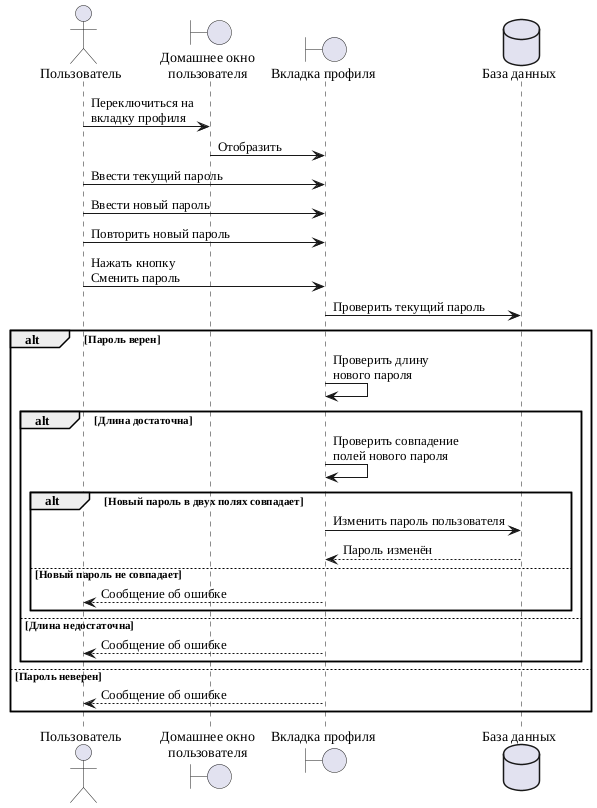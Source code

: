 @startuml
skinparam defaultFontName Liberation Serif

actor "Пользователь" as user
boundary "Домашнее окно\nпользователя" as w_home
boundary "Вкладка профиля" as t_profile
database "База данных" as db 

user -> w_home : Переключиться на\nвкладку профиля
w_home -> t_profile : Отобразить
user -> t_profile : Ввести текущий пароль
user -> t_profile : Ввести новый пароль
user -> t_profile : Повторить новый пароль
user -> t_profile : Нажать кнопку\nСменить пароль
t_profile -> db : Проверить текущий пароль
alt Пароль верен
    t_profile -> t_profile : Проверить длину\nнового пароля
    alt Длина достаточна
        t_profile -> t_profile : Проверить совпадение\nполей нового пароля
        alt Новый пароль в двух полях совпадает
            t_profile -> db : Изменить пароль пользователя
            t_profile <-- db : Пароль изменён
        else Новый пароль не совпадает
            user <-- t_profile : Сообщение об ошибке
        end
    else Длина недостаточна
        user <-- t_profile : Сообщение об ошибке
    end
else Пароль неверен 
    user <-- t_profile : Сообщение об ошибке
end

@enduml

